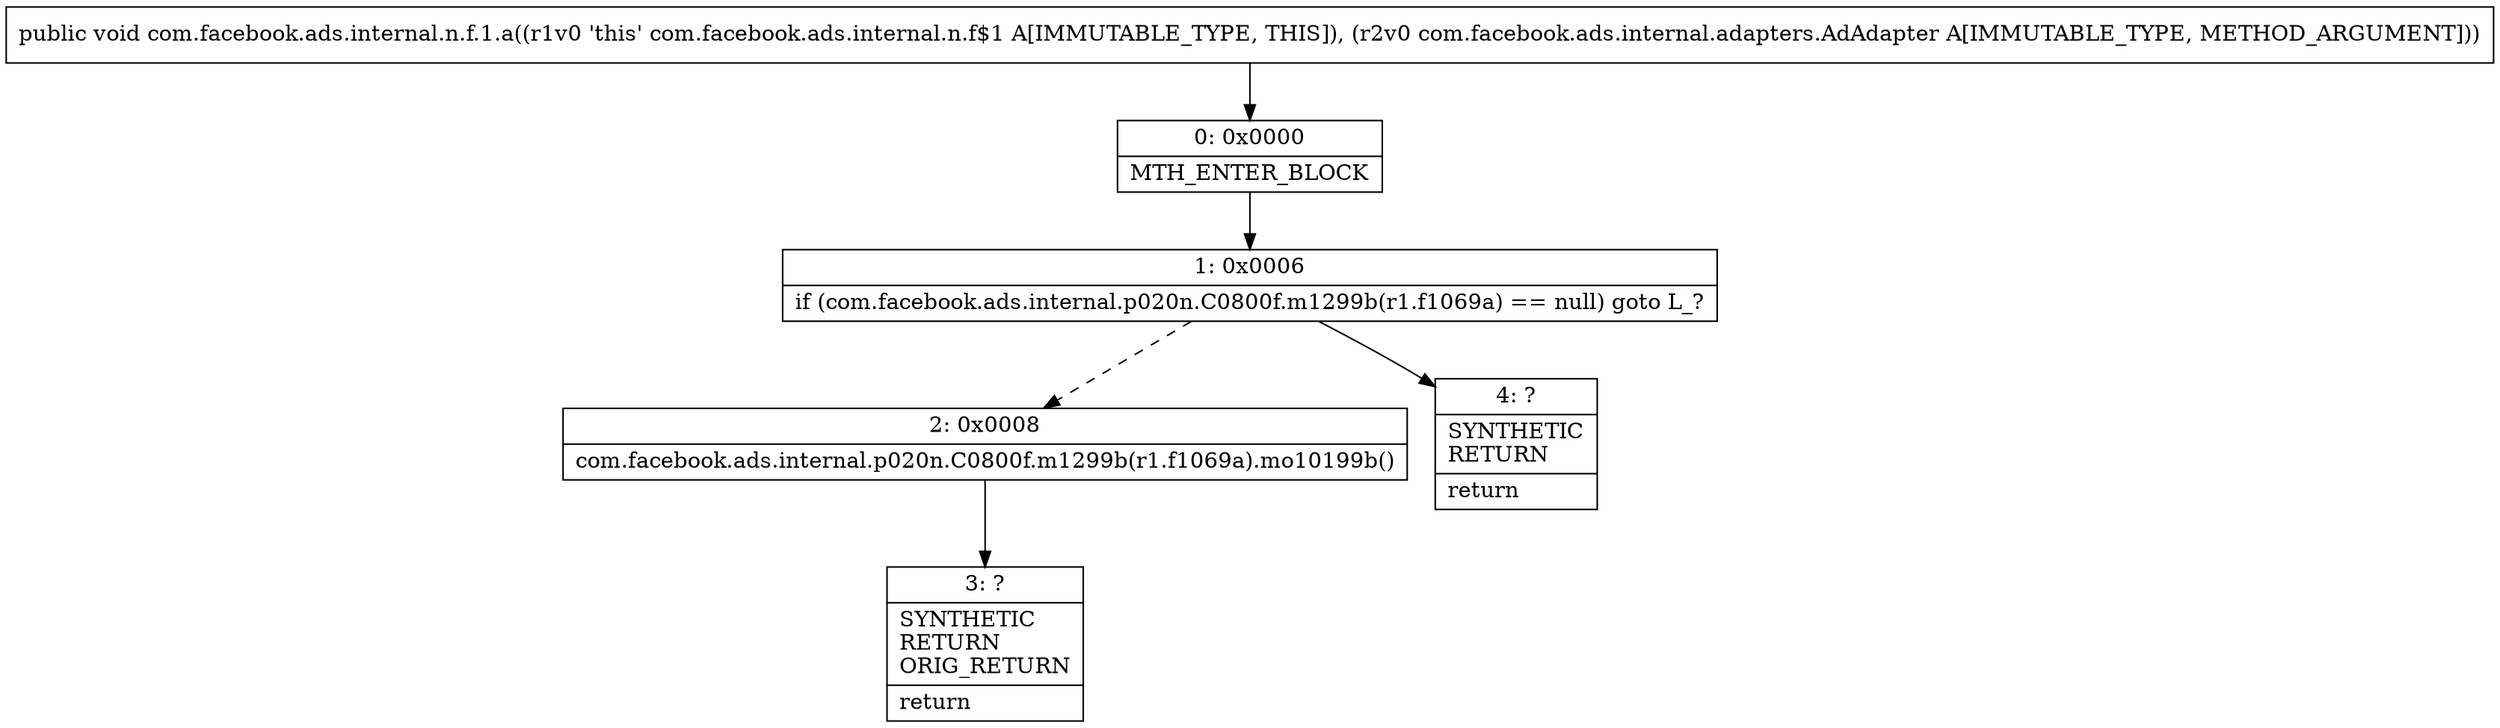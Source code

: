 digraph "CFG forcom.facebook.ads.internal.n.f.1.a(Lcom\/facebook\/ads\/internal\/adapters\/AdAdapter;)V" {
Node_0 [shape=record,label="{0\:\ 0x0000|MTH_ENTER_BLOCK\l}"];
Node_1 [shape=record,label="{1\:\ 0x0006|if (com.facebook.ads.internal.p020n.C0800f.m1299b(r1.f1069a) == null) goto L_?\l}"];
Node_2 [shape=record,label="{2\:\ 0x0008|com.facebook.ads.internal.p020n.C0800f.m1299b(r1.f1069a).mo10199b()\l}"];
Node_3 [shape=record,label="{3\:\ ?|SYNTHETIC\lRETURN\lORIG_RETURN\l|return\l}"];
Node_4 [shape=record,label="{4\:\ ?|SYNTHETIC\lRETURN\l|return\l}"];
MethodNode[shape=record,label="{public void com.facebook.ads.internal.n.f.1.a((r1v0 'this' com.facebook.ads.internal.n.f$1 A[IMMUTABLE_TYPE, THIS]), (r2v0 com.facebook.ads.internal.adapters.AdAdapter A[IMMUTABLE_TYPE, METHOD_ARGUMENT])) }"];
MethodNode -> Node_0;
Node_0 -> Node_1;
Node_1 -> Node_2[style=dashed];
Node_1 -> Node_4;
Node_2 -> Node_3;
}

